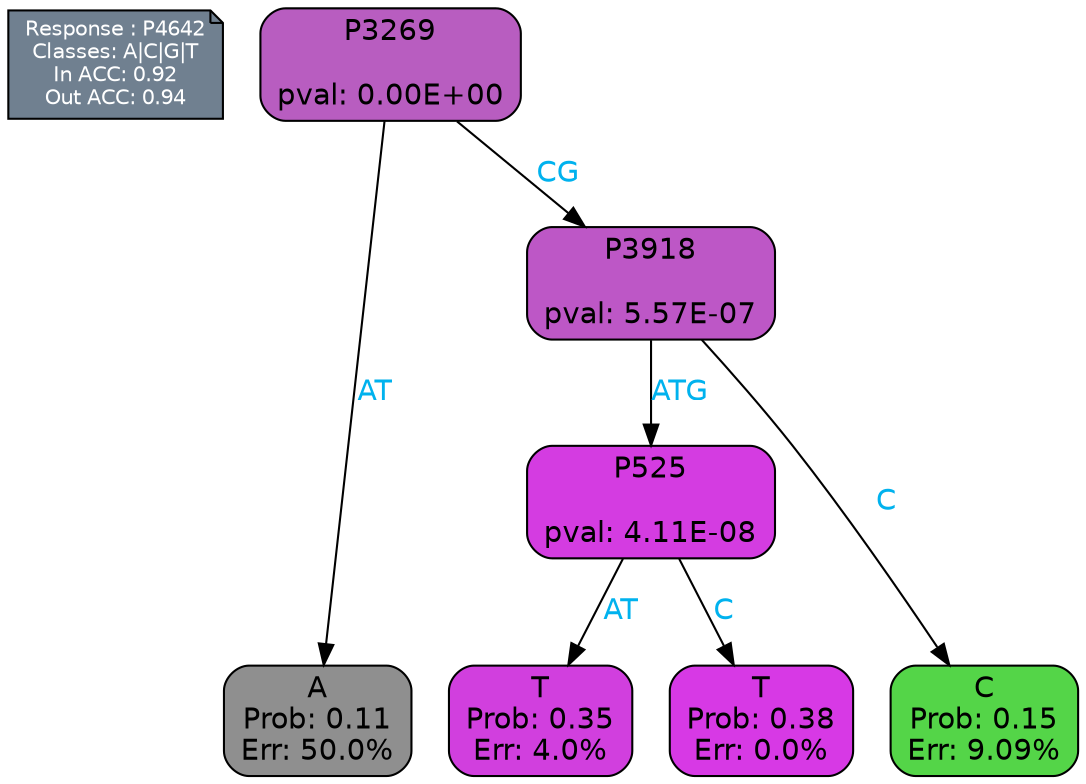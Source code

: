 digraph Tree {
node [shape=box, style="filled, rounded", color="black", fontname=helvetica] ;
graph [ranksep=equally, splines=polylines, bgcolor=transparent, dpi=600] ;
edge [fontname=helvetica] ;
LEGEND [label="Response : P4642
Classes: A|C|G|T
In ACC: 0.92
Out ACC: 0.94
",shape=note,align=left,style=filled,fillcolor="slategray",fontcolor="white",fontsize=10];1 [label="P3269

pval: 0.00E+00", fillcolor="#b85dc0"] ;
2 [label="A
Prob: 0.11
Err: 50.0%", fillcolor="#8f8f8f"] ;
3 [label="P3918

pval: 5.57E-07", fillcolor="#bd57c6"] ;
4 [label="P525

pval: 4.11E-08", fillcolor="#d43ce1"] ;
5 [label="T
Prob: 0.35
Err: 4.0%", fillcolor="#d13fde"] ;
6 [label="T
Prob: 0.38
Err: 0.0%", fillcolor="#d739e5"] ;
7 [label="C
Prob: 0.15
Err: 9.09%", fillcolor="#54d548"] ;
1 -> 2 [label="AT",fontcolor=deepskyblue2] ;
1 -> 3 [label="CG",fontcolor=deepskyblue2] ;
3 -> 4 [label="ATG",fontcolor=deepskyblue2] ;
3 -> 7 [label="C",fontcolor=deepskyblue2] ;
4 -> 5 [label="AT",fontcolor=deepskyblue2] ;
4 -> 6 [label="C",fontcolor=deepskyblue2] ;
{rank = same; 2;5;6;7;}{rank = same; LEGEND;1;}}